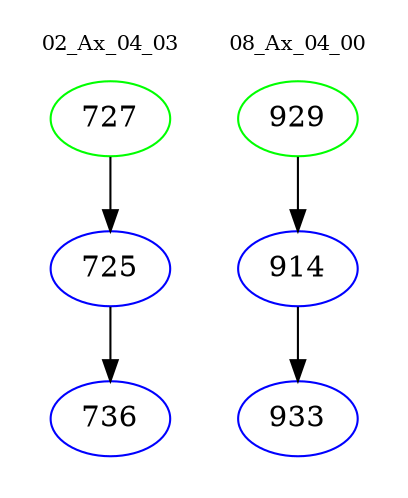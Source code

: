 digraph{
subgraph cluster_0 {
color = white
label = "02_Ax_04_03";
fontsize=10;
T0_727 [label="727", color="green"]
T0_727 -> T0_725 [color="black"]
T0_725 [label="725", color="blue"]
T0_725 -> T0_736 [color="black"]
T0_736 [label="736", color="blue"]
}
subgraph cluster_1 {
color = white
label = "08_Ax_04_00";
fontsize=10;
T1_929 [label="929", color="green"]
T1_929 -> T1_914 [color="black"]
T1_914 [label="914", color="blue"]
T1_914 -> T1_933 [color="black"]
T1_933 [label="933", color="blue"]
}
}
